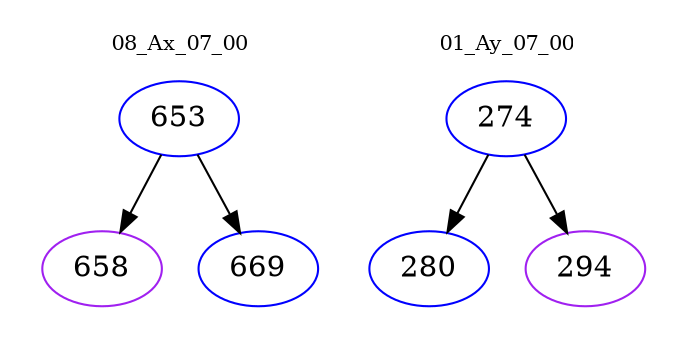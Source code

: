 digraph{
subgraph cluster_0 {
color = white
label = "08_Ax_07_00";
fontsize=10;
T0_653 [label="653", color="blue"]
T0_653 -> T0_658 [color="black"]
T0_658 [label="658", color="purple"]
T0_653 -> T0_669 [color="black"]
T0_669 [label="669", color="blue"]
}
subgraph cluster_1 {
color = white
label = "01_Ay_07_00";
fontsize=10;
T1_274 [label="274", color="blue"]
T1_274 -> T1_280 [color="black"]
T1_280 [label="280", color="blue"]
T1_274 -> T1_294 [color="black"]
T1_294 [label="294", color="purple"]
}
}
